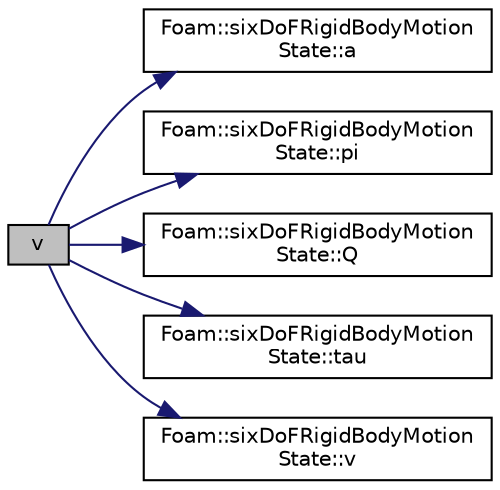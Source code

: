digraph "v"
{
  bgcolor="transparent";
  edge [fontname="Helvetica",fontsize="10",labelfontname="Helvetica",labelfontsize="10"];
  node [fontname="Helvetica",fontsize="10",shape=record];
  rankdir="LR";
  Node1 [label="v",height=0.2,width=0.4,color="black", fillcolor="grey75", style="filled", fontcolor="black"];
  Node1 -> Node2 [color="midnightblue",fontsize="10",style="solid",fontname="Helvetica"];
  Node2 [label="Foam::sixDoFRigidBodyMotion\lState::a",height=0.2,width=0.4,color="black",URL="$a02395.html#a8120b9b89bebf8a3e4065716cdfaa769",tooltip="Return access to acceleration. "];
  Node1 -> Node3 [color="midnightblue",fontsize="10",style="solid",fontname="Helvetica"];
  Node3 [label="Foam::sixDoFRigidBodyMotion\lState::pi",height=0.2,width=0.4,color="black",URL="$a02395.html#a1cc92c39ba824b7a57038a0f091e6b07",tooltip="Return access to angular momentum. "];
  Node1 -> Node4 [color="midnightblue",fontsize="10",style="solid",fontname="Helvetica"];
  Node4 [label="Foam::sixDoFRigidBodyMotion\lState::Q",height=0.2,width=0.4,color="black",URL="$a02395.html#adbd03671c8f3b17c625f78614c926560",tooltip="Return access to the orientation. "];
  Node1 -> Node5 [color="midnightblue",fontsize="10",style="solid",fontname="Helvetica"];
  Node5 [label="Foam::sixDoFRigidBodyMotion\lState::tau",height=0.2,width=0.4,color="black",URL="$a02395.html#a0a1b36cbb4ba6ecf72cb00989694aaa1",tooltip="Return access to torque. "];
  Node1 -> Node6 [color="midnightblue",fontsize="10",style="solid",fontname="Helvetica"];
  Node6 [label="Foam::sixDoFRigidBodyMotion\lState::v",height=0.2,width=0.4,color="black",URL="$a02395.html#a7769344d07ff72267a3d5d2882df60c2",tooltip="Return access to velocity. "];
}
